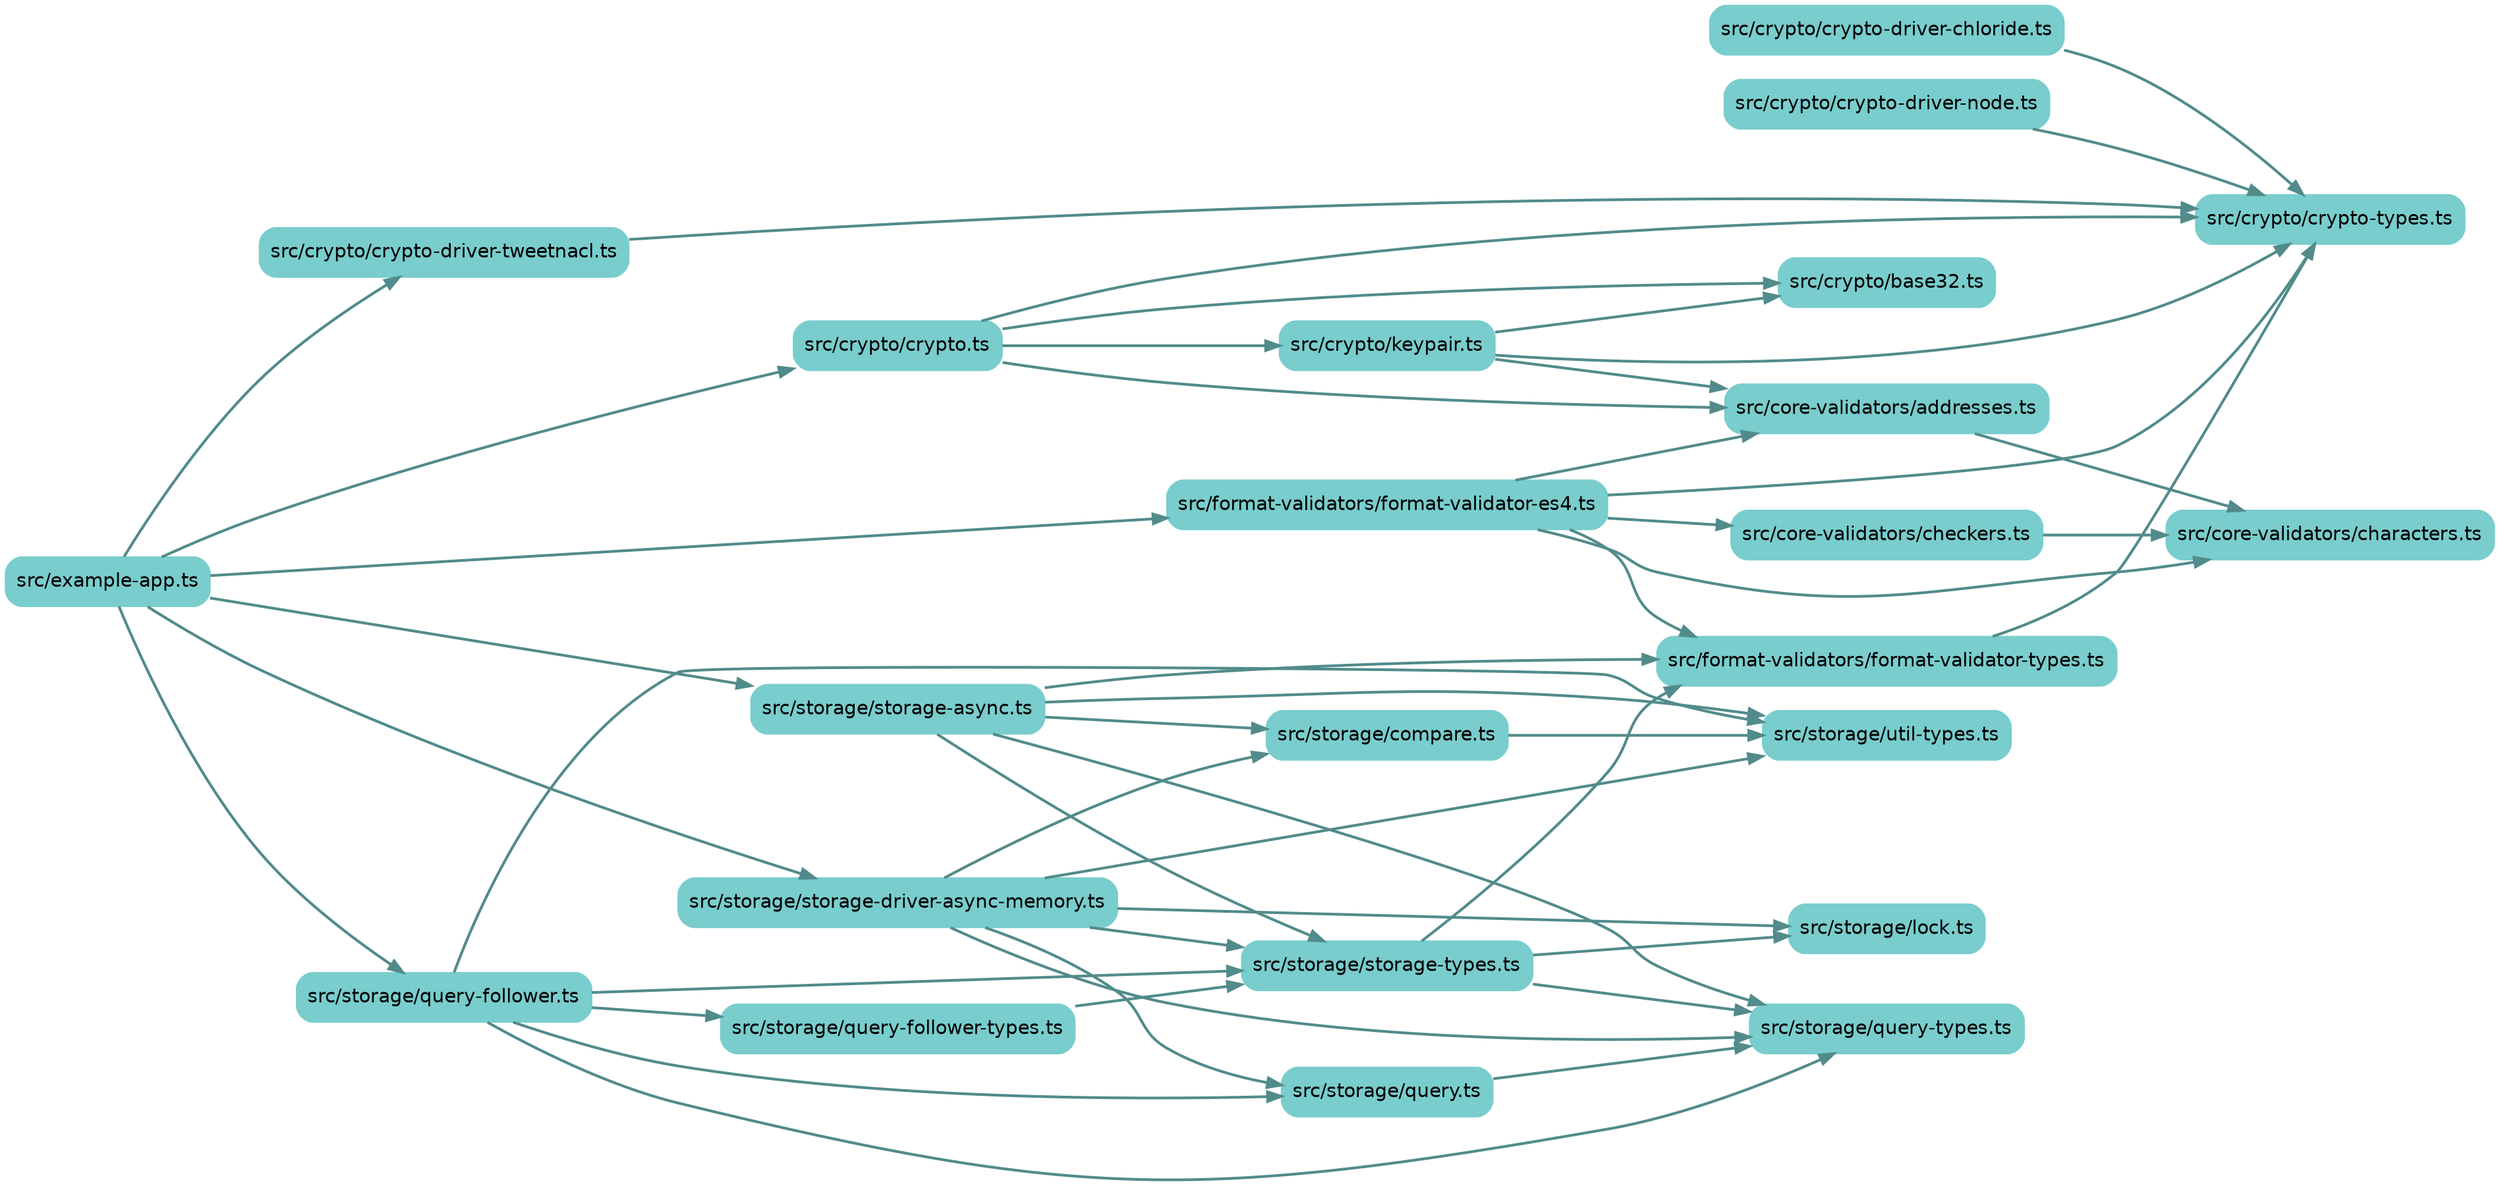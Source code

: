 
digraph G {
    //splines=line;
    //splines=polyline;
    splines=true;
    rankdir=LR;
    //newrank=true;
    compound=true;
    graph [fontname = "helvetica"];  // dpi=72
    node [fontname = "helvetica"];
    edge [fontname = "helvetica"];
    
    // files in their folder clusters
        "src/example-app.ts" [label="src/example-app.ts", shape=rectangle; style="rounded,filled"; color=darkslategray3];
        "src/core-validators/addresses.ts" [label="src/core-validators/addresses.ts", shape=rectangle; style="rounded,filled"; color=darkslategray3];
            "src/core-validators/characters.ts" [label="src/core-validators/characters.ts", shape=rectangle; style="rounded,filled"; color=darkslategray3];
            "src/core-validators/checkers.ts" [label="src/core-validators/checkers.ts", shape=rectangle; style="rounded,filled"; color=darkslategray3];
        "src/crypto/base32.ts" [label="src/crypto/base32.ts", shape=rectangle; style="rounded,filled"; color=darkslategray3];
            "src/crypto/crypto-driver-chloride.ts" [label="src/crypto/crypto-driver-chloride.ts", shape=rectangle; style="rounded,filled"; color=darkslategray3];
            "src/crypto/crypto-driver-node.ts" [label="src/crypto/crypto-driver-node.ts", shape=rectangle; style="rounded,filled"; color=darkslategray3];
            "src/crypto/crypto-driver-tweetnacl.ts" [label="src/crypto/crypto-driver-tweetnacl.ts", shape=rectangle; style="rounded,filled"; color=darkslategray3];
            "src/crypto/crypto-types.ts" [label="src/crypto/crypto-types.ts", shape=rectangle; style="rounded,filled"; color=darkslategray3];
            "src/crypto/crypto.ts" [label="src/crypto/crypto.ts", shape=rectangle; style="rounded,filled"; color=darkslategray3];
            "src/crypto/keypair.ts" [label="src/crypto/keypair.ts", shape=rectangle; style="rounded,filled"; color=darkslategray3];
        "src/format-validators/format-validator-es4.ts" [label="src/format-validators/format-validator-es4.ts", shape=rectangle; style="rounded,filled"; color=darkslategray3];
            "src/format-validators/format-validator-types.ts" [label="src/format-validators/format-validator-types.ts", shape=rectangle; style="rounded,filled"; color=darkslategray3];
        "src/storage/compare.ts" [label="src/storage/compare.ts", shape=rectangle; style="rounded,filled"; color=darkslategray3];
            "src/storage/lock.ts" [label="src/storage/lock.ts", shape=rectangle; style="rounded,filled"; color=darkslategray3];
            "src/storage/query-follower-types.ts" [label="src/storage/query-follower-types.ts", shape=rectangle; style="rounded,filled"; color=darkslategray3];
            "src/storage/query-follower.ts" [label="src/storage/query-follower.ts", shape=rectangle; style="rounded,filled"; color=darkslategray3];
            "src/storage/query-types.ts" [label="src/storage/query-types.ts", shape=rectangle; style="rounded,filled"; color=darkslategray3];
            "src/storage/query.ts" [label="src/storage/query.ts", shape=rectangle; style="rounded,filled"; color=darkslategray3];
            "src/storage/storage-async.ts" [label="src/storage/storage-async.ts", shape=rectangle; style="rounded,filled"; color=darkslategray3];
            "src/storage/storage-driver-async-memory.ts" [label="src/storage/storage-driver-async-memory.ts", shape=rectangle; style="rounded,filled"; color=darkslategray3];
            "src/storage/storage-types.ts" [label="src/storage/storage-types.ts", shape=rectangle; style="rounded,filled"; color=darkslategray3];
            "src/storage/util-types.ts" [label="src/storage/util-types.ts", shape=rectangle; style="rounded,filled"; color=darkslategray3];

    // edges between files
    "src/core-validators/addresses.ts" -> "src/core-validators/characters.ts" [penwidth=2; color=darkslategray4];
    "src/core-validators/checkers.ts" -> "src/core-validators/characters.ts" [penwidth=2; color=darkslategray4];
    "src/crypto/crypto-driver-chloride.ts" -> "src/crypto/crypto-types.ts" [penwidth=2; color=darkslategray4];
    "src/crypto/crypto-driver-node.ts" -> "src/crypto/crypto-types.ts" [penwidth=2; color=darkslategray4];
    "src/crypto/crypto-driver-tweetnacl.ts" -> "src/crypto/crypto-types.ts" [penwidth=2; color=darkslategray4];
    "src/crypto/crypto.ts" -> "src/crypto/crypto-types.ts" [penwidth=2; color=darkslategray4];
    "src/crypto/crypto.ts" -> "src/crypto/base32.ts" [penwidth=2; color=darkslategray4];
    "src/crypto/crypto.ts" -> "src/crypto/keypair.ts" [penwidth=2; color=darkslategray4];
    "src/crypto/crypto.ts" -> "src/core-validators/addresses.ts" [penwidth=2; color=darkslategray4];
    "src/crypto/keypair.ts" -> "src/crypto/base32.ts" [penwidth=2; color=darkslategray4];
    "src/crypto/keypair.ts" -> "src/crypto/crypto-types.ts" [penwidth=2; color=darkslategray4];
    "src/crypto/keypair.ts" -> "src/core-validators/addresses.ts" [penwidth=2; color=darkslategray4];
    "src/example-app.ts" -> "src/format-validators/format-validator-es4.ts" [penwidth=2; color=darkslategray4];
    "src/example-app.ts" -> "src/storage/storage-driver-async-memory.ts" [penwidth=2; color=darkslategray4];
    "src/example-app.ts" -> "src/storage/storage-async.ts" [penwidth=2; color=darkslategray4];
    "src/example-app.ts" -> "src/crypto/crypto.ts" [penwidth=2; color=darkslategray4];
    "src/example-app.ts" -> "src/crypto/crypto-driver-tweetnacl.ts" [penwidth=2; color=darkslategray4];
    "src/example-app.ts" -> "src/storage/query-follower.ts" [penwidth=2; color=darkslategray4];
    "src/format-validators/format-validator-es4.ts" -> "src/format-validators/format-validator-types.ts" [penwidth=2; color=darkslategray4];
    "src/format-validators/format-validator-es4.ts" -> "src/crypto/crypto-types.ts" [penwidth=2; color=darkslategray4];
    "src/format-validators/format-validator-es4.ts" -> "src/core-validators/characters.ts" [penwidth=2; color=darkslategray4];
    "src/format-validators/format-validator-es4.ts" -> "src/core-validators/checkers.ts" [penwidth=2; color=darkslategray4];
    "src/format-validators/format-validator-es4.ts" -> "src/core-validators/addresses.ts" [penwidth=2; color=darkslategray4];
    "src/format-validators/format-validator-types.ts" -> "src/crypto/crypto-types.ts" [penwidth=2; color=darkslategray4];
    "src/storage/compare.ts" -> "src/storage/util-types.ts" [penwidth=2; color=darkslategray4];
    "src/storage/query-follower-types.ts" -> "src/storage/storage-types.ts" [penwidth=2; color=darkslategray4];
    "src/storage/query-follower.ts" -> "src/storage/util-types.ts" [penwidth=2; color=darkslategray4];
    "src/storage/query-follower.ts" -> "src/storage/query-types.ts" [penwidth=2; color=darkslategray4];
    "src/storage/query-follower.ts" -> "src/storage/storage-types.ts" [penwidth=2; color=darkslategray4];
    "src/storage/query-follower.ts" -> "src/storage/query.ts" [penwidth=2; color=darkslategray4];
    "src/storage/query-follower.ts" -> "src/storage/query-follower-types.ts" [penwidth=2; color=darkslategray4];
    "src/storage/query.ts" -> "src/storage/query-types.ts" [penwidth=2; color=darkslategray4];
    "src/storage/storage-async.ts" -> "src/storage/util-types.ts" [penwidth=2; color=darkslategray4];
    "src/storage/storage-async.ts" -> "src/storage/query-types.ts" [penwidth=2; color=darkslategray4];
    "src/storage/storage-async.ts" -> "src/storage/storage-types.ts" [penwidth=2; color=darkslategray4];
    "src/storage/storage-async.ts" -> "src/format-validators/format-validator-types.ts" [penwidth=2; color=darkslategray4];
    "src/storage/storage-async.ts" -> "src/storage/compare.ts" [penwidth=2; color=darkslategray4];
    "src/storage/storage-driver-async-memory.ts" -> "src/storage/util-types.ts" [penwidth=2; color=darkslategray4];
    "src/storage/storage-driver-async-memory.ts" -> "src/storage/query-types.ts" [penwidth=2; color=darkslategray4];
    "src/storage/storage-driver-async-memory.ts" -> "src/storage/storage-types.ts" [penwidth=2; color=darkslategray4];
    "src/storage/storage-driver-async-memory.ts" -> "src/storage/compare.ts" [penwidth=2; color=darkslategray4];
    "src/storage/storage-driver-async-memory.ts" -> "src/storage/query.ts" [penwidth=2; color=darkslategray4];
    "src/storage/storage-driver-async-memory.ts" -> "src/storage/lock.ts" [penwidth=2; color=darkslategray4];
    "src/storage/storage-types.ts" -> "src/storage/query-types.ts" [penwidth=2; color=darkslategray4];
    "src/storage/storage-types.ts" -> "src/format-validators/format-validator-types.ts" [penwidth=2; color=darkslategray4];
    "src/storage/storage-types.ts" -> "src/storage/lock.ts" [penwidth=2; color=darkslategray4];

}
